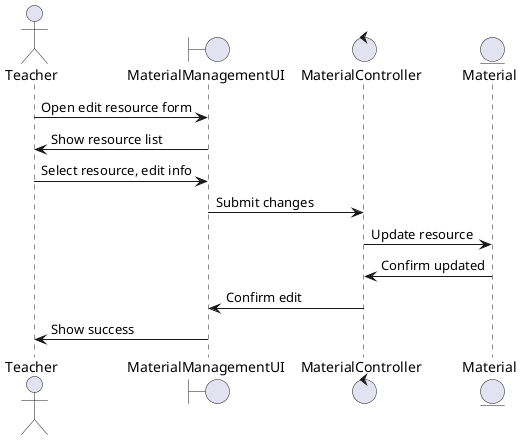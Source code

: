 @startuml EditResources
actor Teacher
boundary MaterialManagementUI
control MaterialController
entity Material

Teacher -> MaterialManagementUI: Open edit resource form
MaterialManagementUI -> Teacher: Show resource list
Teacher -> MaterialManagementUI: Select resource, edit info
MaterialManagementUI -> MaterialController: Submit changes
MaterialController -> Material: Update resource
Material -> MaterialController: Confirm updated
MaterialController -> MaterialManagementUI: Confirm edit
MaterialManagementUI -> Teacher: Show success
@enduml